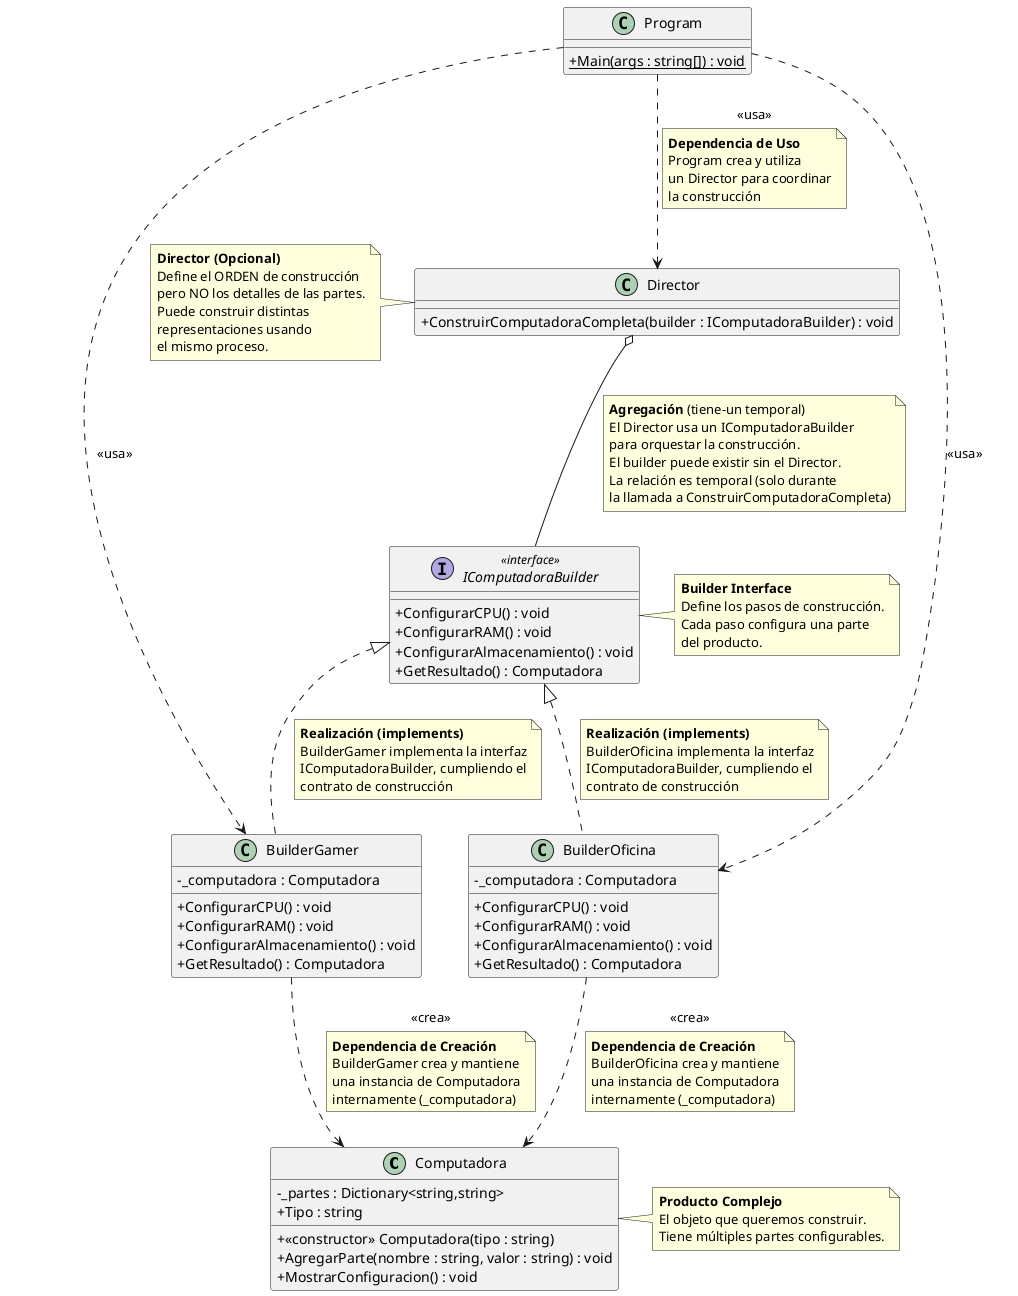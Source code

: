 @startuml
skinparam classAttributeIconSize 0

class Computadora {
  - _partes : Dictionary<string,string>
  + Tipo : string
  + <<constructor>> Computadora(tipo : string)
  + AgregarParte(nombre : string, valor : string) : void
  + MostrarConfiguracion() : void
}

interface IComputadoraBuilder <<interface>> {
  + ConfigurarCPU() : void
  + ConfigurarRAM() : void
  + ConfigurarAlmacenamiento() : void
  + GetResultado() : Computadora
}

class BuilderGamer {
  - _computadora : Computadora
  + ConfigurarCPU() : void
  + ConfigurarRAM() : void
  + ConfigurarAlmacenamiento() : void
  + GetResultado() : Computadora
}

class BuilderOficina {
  - _computadora : Computadora
  + ConfigurarCPU() : void
  + ConfigurarRAM() : void
  + ConfigurarAlmacenamiento() : void
  + GetResultado() : Computadora
}

class Director {
  + ConstruirComputadoraCompleta(builder : IComputadoraBuilder) : void
}

class Program {
  + {static} Main(args : string[]) : void
}

' Relaciones con notas explicativas

IComputadoraBuilder <|.. BuilderGamer
note on link
  **Realización (implements)**
  BuilderGamer implementa la interfaz
  IComputadoraBuilder, cumpliendo el
  contrato de construcción
end note

IComputadoraBuilder <|.. BuilderOficina
note on link
  **Realización (implements)**
  BuilderOficina implementa la interfaz
  IComputadoraBuilder, cumpliendo el
  contrato de construcción
end note

Director o-- IComputadoraBuilder
note on link
  **Agregación** (tiene-un temporal)
  El Director usa un IComputadoraBuilder
  para orquestar la construcción.
  El builder puede existir sin el Director.
  La relación es temporal (solo durante
  la llamada a ConstruirComputadoraCompleta)
end note

BuilderGamer ..> Computadora : <<crea>>
note on link
  **Dependencia de Creación**
  BuilderGamer crea y mantiene
  una instancia de Computadora
  internamente (_computadora)
end note

BuilderOficina ..> Computadora : <<crea>>
note on link
  **Dependencia de Creación**
  BuilderOficina crea y mantiene
  una instancia de Computadora
  internamente (_computadora)
end note

Program ..> Director : <<usa>>
note on link
  **Dependencia de Uso**
  Program crea y utiliza
  un Director para coordinar
  la construcción
end note

Program ..> BuilderGamer : <<usa>>
Program ..> BuilderOficina : <<usa>>

note right of Computadora
  **Producto Complejo**
  El objeto que queremos construir.
  Tiene múltiples partes configurables.
end note

note right of IComputadoraBuilder
  **Builder Interface**
  Define los pasos de construcción.
  Cada paso configura una parte
  del producto.
end note

note left of Director
  **Director (Opcional)**
  Define el ORDEN de construcción
  pero NO los detalles de las partes.
  Puede construir distintas
  representaciones usando
  el mismo proceso.
end note

@enduml
